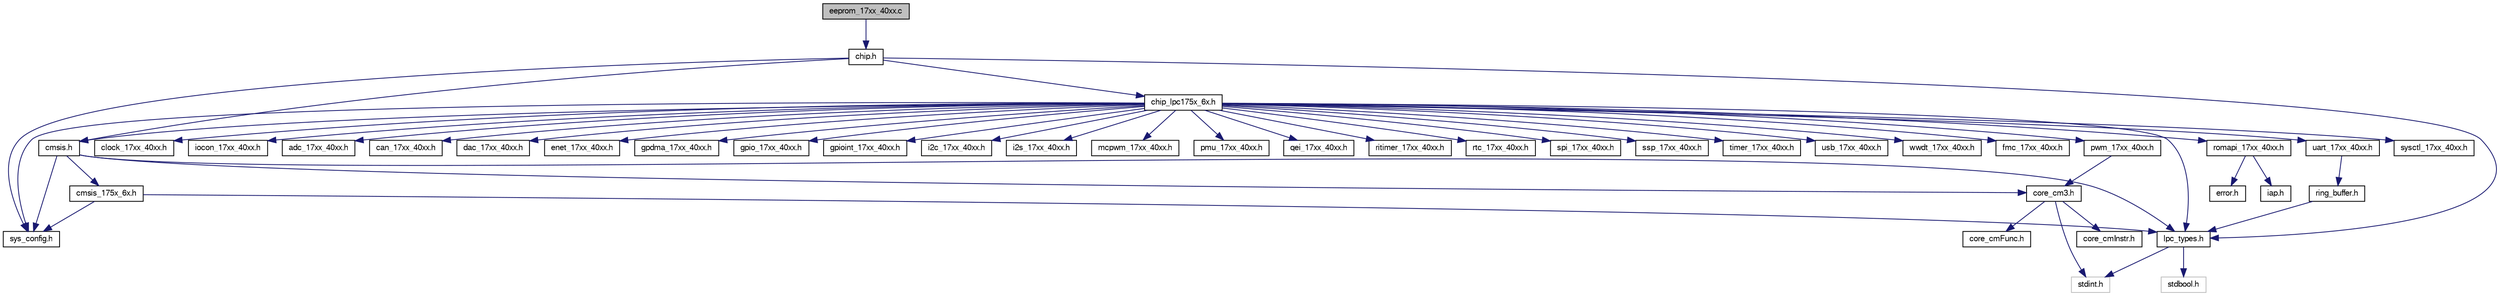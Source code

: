 digraph "eeprom_17xx_40xx.c"
{
  edge [fontname="FreeSans",fontsize="10",labelfontname="FreeSans",labelfontsize="10"];
  node [fontname="FreeSans",fontsize="10",shape=record];
  Node1 [label="eeprom_17xx_40xx.c",height=0.2,width=0.4,color="black", fillcolor="grey75", style="filled", fontcolor="black"];
  Node1 -> Node2 [color="midnightblue",fontsize="10",style="solid"];
  Node2 [label="chip.h",height=0.2,width=0.4,color="black", fillcolor="white", style="filled",URL="$chip_8h.html"];
  Node2 -> Node3 [color="midnightblue",fontsize="10",style="solid"];
  Node3 [label="lpc_types.h",height=0.2,width=0.4,color="black", fillcolor="white", style="filled",URL="$lpc__types_8h.html"];
  Node3 -> Node4 [color="midnightblue",fontsize="10",style="solid"];
  Node4 [label="stdint.h",height=0.2,width=0.4,color="grey75", fillcolor="white", style="filled"];
  Node3 -> Node5 [color="midnightblue",fontsize="10",style="solid"];
  Node5 [label="stdbool.h",height=0.2,width=0.4,color="grey75", fillcolor="white", style="filled"];
  Node2 -> Node6 [color="midnightblue",fontsize="10",style="solid"];
  Node6 [label="sys_config.h",height=0.2,width=0.4,color="black", fillcolor="white", style="filled",URL="$sys__config_8h.html"];
  Node2 -> Node7 [color="midnightblue",fontsize="10",style="solid"];
  Node7 [label="cmsis.h",height=0.2,width=0.4,color="black", fillcolor="white", style="filled",URL="$cmsis_8h.html"];
  Node7 -> Node3 [color="midnightblue",fontsize="10",style="solid"];
  Node7 -> Node6 [color="midnightblue",fontsize="10",style="solid"];
  Node7 -> Node8 [color="midnightblue",fontsize="10",style="solid"];
  Node8 [label="cmsis_175x_6x.h",height=0.2,width=0.4,color="black", fillcolor="white", style="filled",URL="$cmsis__175x__6x_8h.html"];
  Node8 -> Node3 [color="midnightblue",fontsize="10",style="solid"];
  Node8 -> Node6 [color="midnightblue",fontsize="10",style="solid"];
  Node7 -> Node9 [color="midnightblue",fontsize="10",style="solid"];
  Node9 [label="core_cm3.h",height=0.2,width=0.4,color="black", fillcolor="white", style="filled",URL="$core__cm3_8h.html",tooltip="CMSIS Cortex-M3 Core Peripheral Access Layer Header File. "];
  Node9 -> Node4 [color="midnightblue",fontsize="10",style="solid"];
  Node9 -> Node10 [color="midnightblue",fontsize="10",style="solid"];
  Node10 [label="core_cmInstr.h",height=0.2,width=0.4,color="black", fillcolor="white", style="filled",URL="$core__cmInstr_8h.html",tooltip="CMSIS Cortex-M Core Instruction Access Header File. "];
  Node9 -> Node11 [color="midnightblue",fontsize="10",style="solid"];
  Node11 [label="core_cmFunc.h",height=0.2,width=0.4,color="black", fillcolor="white", style="filled",URL="$core__cmFunc_8h.html",tooltip="CMSIS Cortex-M Core Function Access Header File. "];
  Node2 -> Node12 [color="midnightblue",fontsize="10",style="solid"];
  Node12 [label="chip_lpc175x_6x.h",height=0.2,width=0.4,color="black", fillcolor="white", style="filled",URL="$chip__lpc175x__6x_8h.html"];
  Node12 -> Node3 [color="midnightblue",fontsize="10",style="solid"];
  Node12 -> Node6 [color="midnightblue",fontsize="10",style="solid"];
  Node12 -> Node7 [color="midnightblue",fontsize="10",style="solid"];
  Node12 -> Node13 [color="midnightblue",fontsize="10",style="solid"];
  Node13 [label="sysctl_17xx_40xx.h",height=0.2,width=0.4,color="black", fillcolor="white", style="filled",URL="$sysctl__17xx__40xx_8h.html"];
  Node12 -> Node14 [color="midnightblue",fontsize="10",style="solid"];
  Node14 [label="clock_17xx_40xx.h",height=0.2,width=0.4,color="black", fillcolor="white", style="filled",URL="$clock__17xx__40xx_8h.html"];
  Node12 -> Node15 [color="midnightblue",fontsize="10",style="solid"];
  Node15 [label="iocon_17xx_40xx.h",height=0.2,width=0.4,color="black", fillcolor="white", style="filled",URL="$iocon__17xx__40xx_8h.html"];
  Node12 -> Node16 [color="midnightblue",fontsize="10",style="solid"];
  Node16 [label="adc_17xx_40xx.h",height=0.2,width=0.4,color="black", fillcolor="white", style="filled",URL="$adc__17xx__40xx_8h.html"];
  Node12 -> Node17 [color="midnightblue",fontsize="10",style="solid"];
  Node17 [label="can_17xx_40xx.h",height=0.2,width=0.4,color="black", fillcolor="white", style="filled",URL="$can__17xx__40xx_8h.html"];
  Node12 -> Node18 [color="midnightblue",fontsize="10",style="solid"];
  Node18 [label="dac_17xx_40xx.h",height=0.2,width=0.4,color="black", fillcolor="white", style="filled",URL="$dac__17xx__40xx_8h.html"];
  Node12 -> Node19 [color="midnightblue",fontsize="10",style="solid"];
  Node19 [label="enet_17xx_40xx.h",height=0.2,width=0.4,color="black", fillcolor="white", style="filled",URL="$enet__17xx__40xx_8h.html"];
  Node12 -> Node20 [color="midnightblue",fontsize="10",style="solid"];
  Node20 [label="gpdma_17xx_40xx.h",height=0.2,width=0.4,color="black", fillcolor="white", style="filled",URL="$gpdma__17xx__40xx_8h.html"];
  Node12 -> Node21 [color="midnightblue",fontsize="10",style="solid"];
  Node21 [label="gpio_17xx_40xx.h",height=0.2,width=0.4,color="black", fillcolor="white", style="filled",URL="$gpio__17xx__40xx_8h.html"];
  Node12 -> Node22 [color="midnightblue",fontsize="10",style="solid"];
  Node22 [label="gpioint_17xx_40xx.h",height=0.2,width=0.4,color="black", fillcolor="white", style="filled",URL="$gpioint__17xx__40xx_8h.html"];
  Node12 -> Node23 [color="midnightblue",fontsize="10",style="solid"];
  Node23 [label="i2c_17xx_40xx.h",height=0.2,width=0.4,color="black", fillcolor="white", style="filled",URL="$i2c__17xx__40xx_8h.html"];
  Node12 -> Node24 [color="midnightblue",fontsize="10",style="solid"];
  Node24 [label="i2s_17xx_40xx.h",height=0.2,width=0.4,color="black", fillcolor="white", style="filled",URL="$i2s__17xx__40xx_8h.html"];
  Node12 -> Node25 [color="midnightblue",fontsize="10",style="solid"];
  Node25 [label="mcpwm_17xx_40xx.h",height=0.2,width=0.4,color="black", fillcolor="white", style="filled",URL="$mcpwm__17xx__40xx_8h.html"];
  Node12 -> Node26 [color="midnightblue",fontsize="10",style="solid"];
  Node26 [label="pmu_17xx_40xx.h",height=0.2,width=0.4,color="black", fillcolor="white", style="filled",URL="$pmu__17xx__40xx_8h.html"];
  Node12 -> Node27 [color="midnightblue",fontsize="10",style="solid"];
  Node27 [label="qei_17xx_40xx.h",height=0.2,width=0.4,color="black", fillcolor="white", style="filled",URL="$qei__17xx__40xx_8h.html"];
  Node12 -> Node28 [color="midnightblue",fontsize="10",style="solid"];
  Node28 [label="ritimer_17xx_40xx.h",height=0.2,width=0.4,color="black", fillcolor="white", style="filled",URL="$ritimer__17xx__40xx_8h.html"];
  Node12 -> Node29 [color="midnightblue",fontsize="10",style="solid"];
  Node29 [label="rtc_17xx_40xx.h",height=0.2,width=0.4,color="black", fillcolor="white", style="filled",URL="$rtc__17xx__40xx_8h.html"];
  Node12 -> Node30 [color="midnightblue",fontsize="10",style="solid"];
  Node30 [label="spi_17xx_40xx.h",height=0.2,width=0.4,color="black", fillcolor="white", style="filled",URL="$spi__17xx__40xx_8h.html"];
  Node12 -> Node31 [color="midnightblue",fontsize="10",style="solid"];
  Node31 [label="ssp_17xx_40xx.h",height=0.2,width=0.4,color="black", fillcolor="white", style="filled",URL="$ssp__17xx__40xx_8h.html"];
  Node12 -> Node32 [color="midnightblue",fontsize="10",style="solid"];
  Node32 [label="timer_17xx_40xx.h",height=0.2,width=0.4,color="black", fillcolor="white", style="filled",URL="$timer__17xx__40xx_8h.html"];
  Node12 -> Node33 [color="midnightblue",fontsize="10",style="solid"];
  Node33 [label="uart_17xx_40xx.h",height=0.2,width=0.4,color="black", fillcolor="white", style="filled",URL="$uart__17xx__40xx_8h.html"];
  Node33 -> Node34 [color="midnightblue",fontsize="10",style="solid"];
  Node34 [label="ring_buffer.h",height=0.2,width=0.4,color="black", fillcolor="white", style="filled",URL="$ring__buffer_8h.html"];
  Node34 -> Node3 [color="midnightblue",fontsize="10",style="solid"];
  Node12 -> Node35 [color="midnightblue",fontsize="10",style="solid"];
  Node35 [label="usb_17xx_40xx.h",height=0.2,width=0.4,color="black", fillcolor="white", style="filled",URL="$usb__17xx__40xx_8h.html"];
  Node12 -> Node36 [color="midnightblue",fontsize="10",style="solid"];
  Node36 [label="wwdt_17xx_40xx.h",height=0.2,width=0.4,color="black", fillcolor="white", style="filled",URL="$wwdt__17xx__40xx_8h.html"];
  Node12 -> Node37 [color="midnightblue",fontsize="10",style="solid"];
  Node37 [label="fmc_17xx_40xx.h",height=0.2,width=0.4,color="black", fillcolor="white", style="filled",URL="$fmc__17xx__40xx_8h.html"];
  Node12 -> Node38 [color="midnightblue",fontsize="10",style="solid"];
  Node38 [label="romapi_17xx_40xx.h",height=0.2,width=0.4,color="black", fillcolor="white", style="filled",URL="$romapi__17xx__40xx_8h.html"];
  Node38 -> Node39 [color="midnightblue",fontsize="10",style="solid"];
  Node39 [label="iap.h",height=0.2,width=0.4,color="black", fillcolor="white", style="filled",URL="$iap_8h.html"];
  Node38 -> Node40 [color="midnightblue",fontsize="10",style="solid"];
  Node40 [label="error.h",height=0.2,width=0.4,color="black", fillcolor="white", style="filled",URL="$error_8h.html"];
  Node12 -> Node41 [color="midnightblue",fontsize="10",style="solid"];
  Node41 [label="pwm_17xx_40xx.h",height=0.2,width=0.4,color="black", fillcolor="white", style="filled",URL="$pwm__17xx__40xx_8h.html"];
  Node41 -> Node9 [color="midnightblue",fontsize="10",style="solid"];
}
